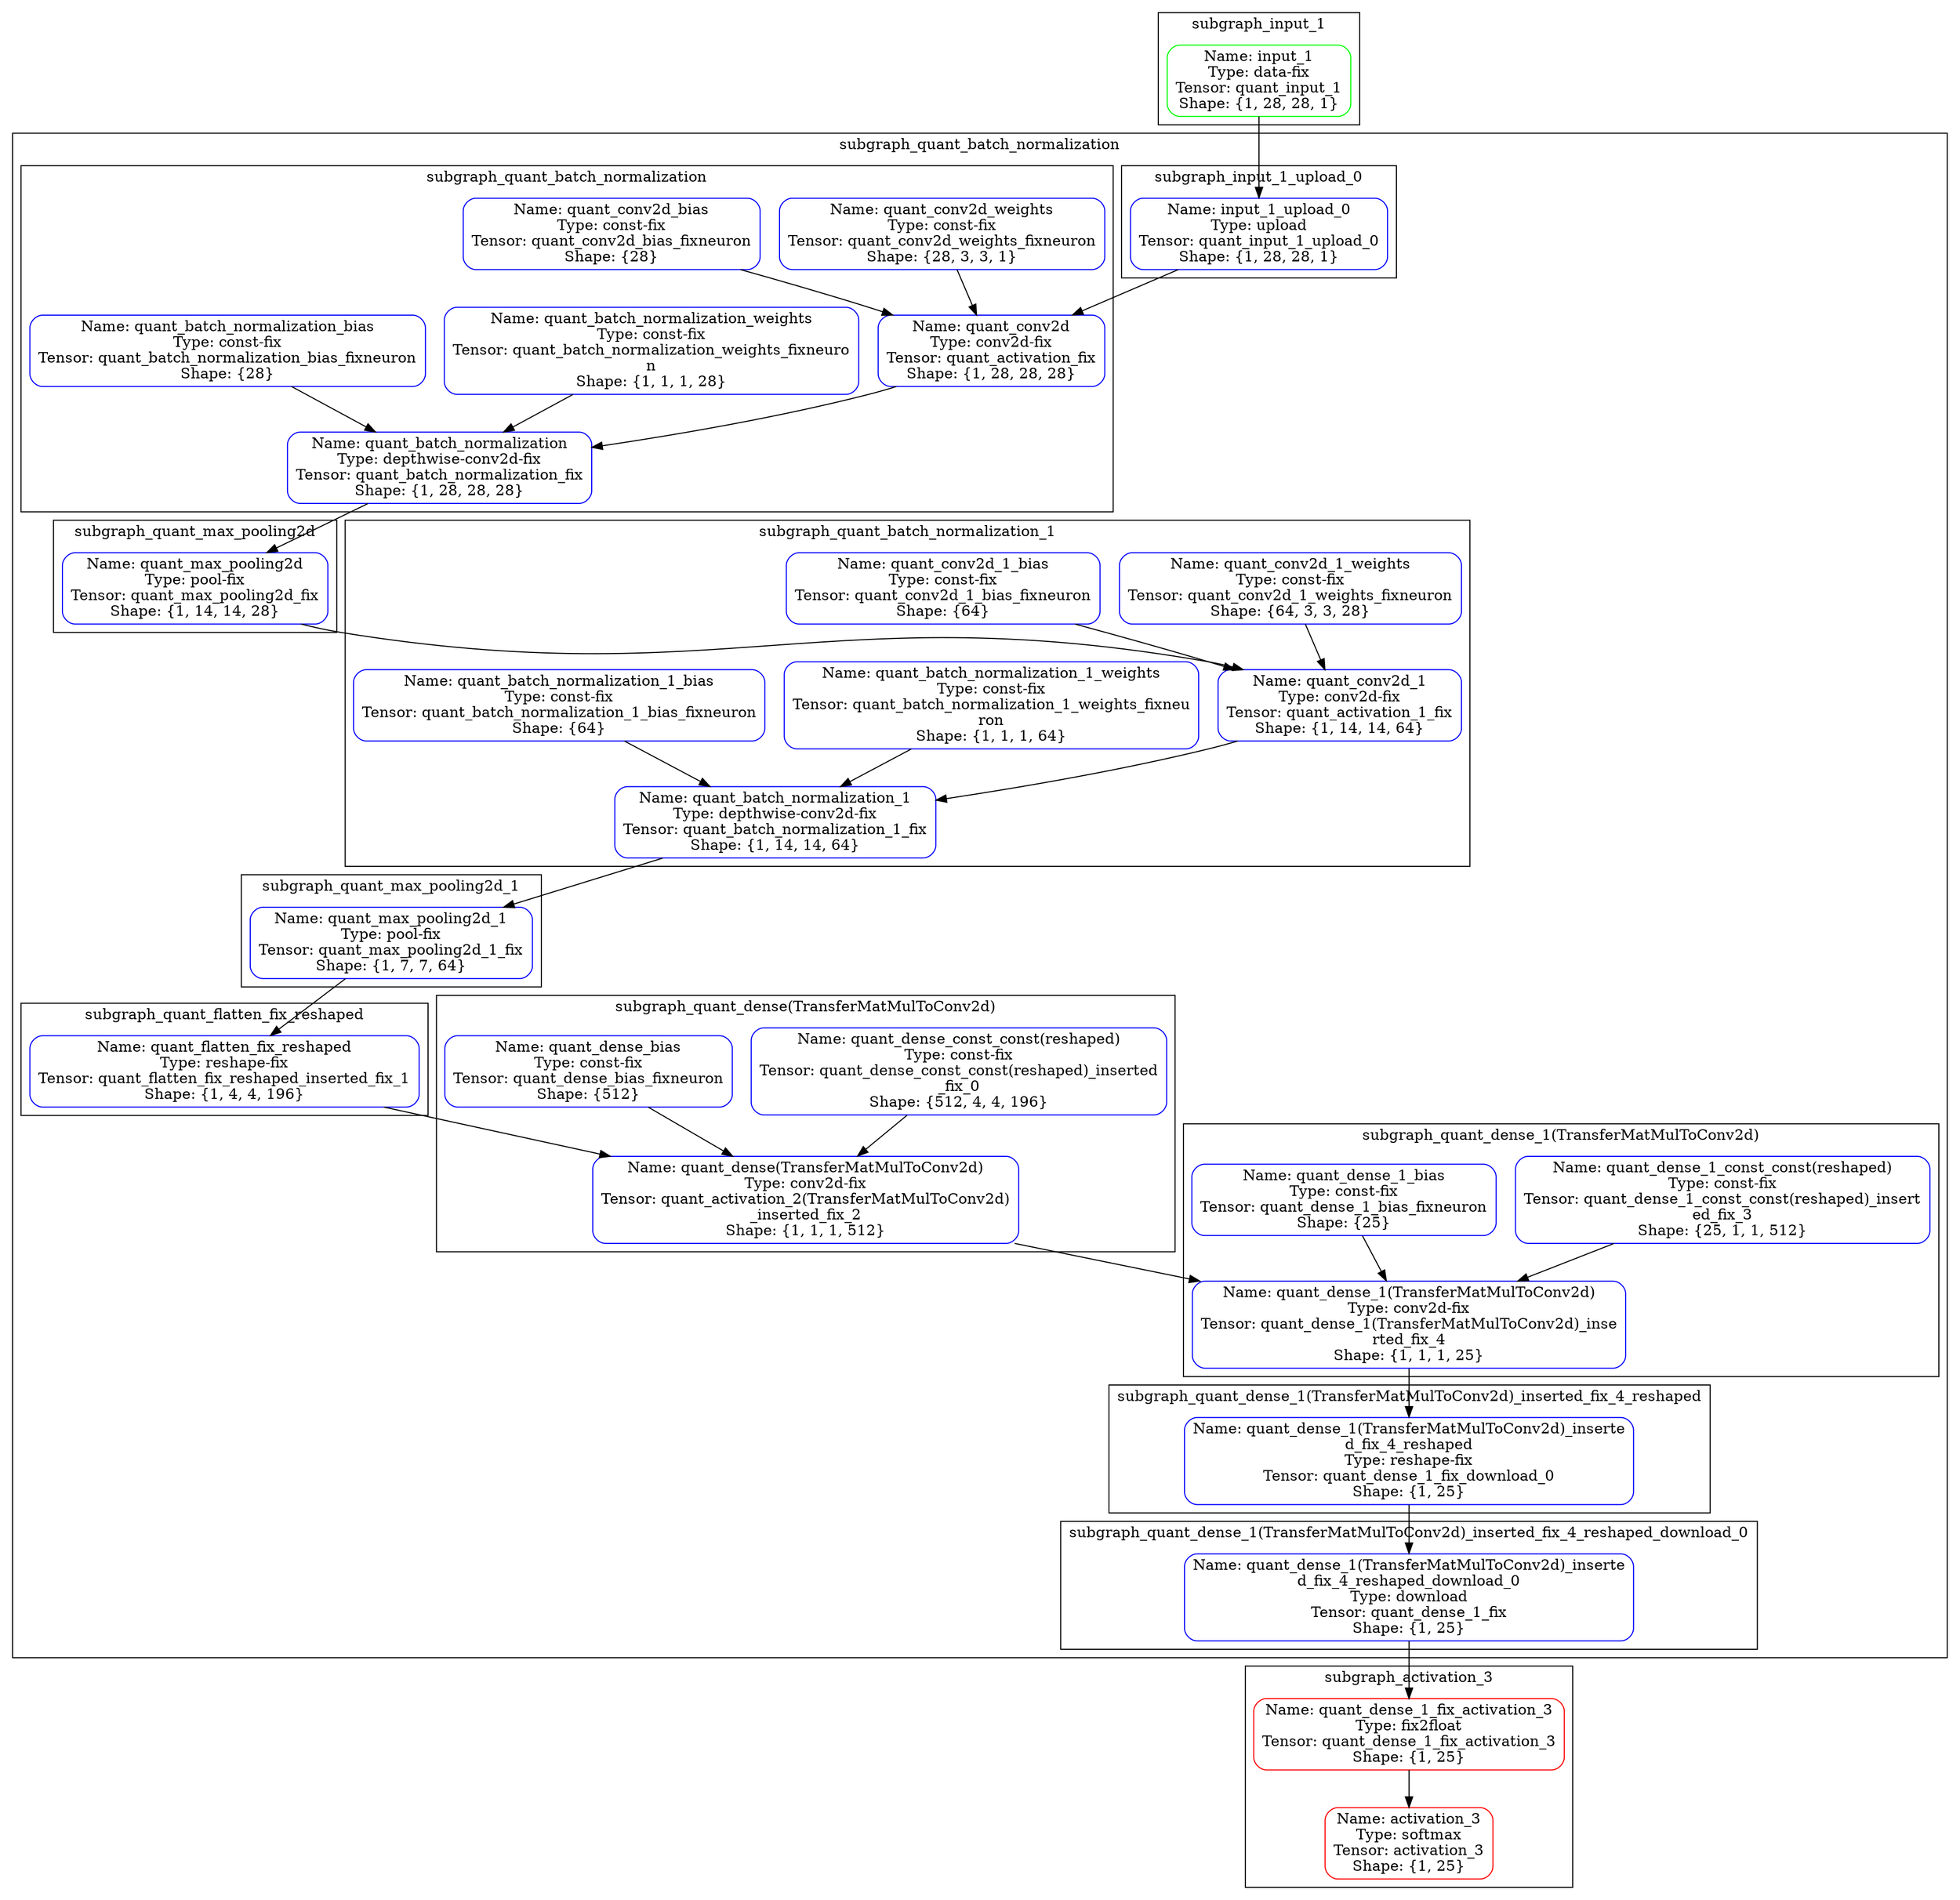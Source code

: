 digraph G0 {
node [
shape=box, style=rounded];
subgraph clustersubgraph0 {
graph [
label=subgraph_quant_batch_normalization];
node [
color=blue, shape=box, style=rounded, width=x];
subgraph clustersubgraph1 {
graph [
label="subgraph_quant_dense(TransferMatMulToConv2d)"];
node [
shape=box, style=rounded, width=x];
1[label="Name: quant_dense_const_const(reshaped)
Type: const-fix
Tensor: quant_dense_const_const(reshaped)_inserted
_fix_0
Shape: {512, 4, 4, 196}"];
10[label="Name: quant_dense_bias
Type: const-fix
Tensor: quant_dense_bias_fixneuron
Shape: {512}"];
22[label="Name: quant_dense(TransferMatMulToConv2d)
Type: conv2d-fix
Tensor: quant_activation_2(TransferMatMulToConv2d)
_inserted_fix_2
Shape: {1, 1, 1, 512}"];
1 -> 22;
10 -> 22;
}
subgraph clustersubgraph2 {
graph [
label="subgraph_quant_dense_1(TransferMatMulToConv2d)"];
node [
shape=box, style=rounded, width=x];
0[label="Name: quant_dense_1_const_const(reshaped)
Type: const-fix
Tensor: quant_dense_1_const_const(reshaped)_insert
ed_fix_3
Shape: {25, 1, 1, 512}"];
11[label="Name: quant_dense_1_bias
Type: const-fix
Tensor: quant_dense_1_bias_fixneuron
Shape: {25}"];
23[label="Name: quant_dense_1(TransferMatMulToConv2d)
Type: conv2d-fix
Tensor: quant_dense_1(TransferMatMulToConv2d)_inse
rted_fix_4
Shape: {1, 1, 1, 25}"];
0 -> 23;
11 -> 23;
}
subgraph clustersubgraph3 {
graph [
label=subgraph_quant_batch_normalization_1];
node [
shape=box, style=rounded, width=x];
6[label="Name: quant_conv2d_1_weights
Type: const-fix
Tensor: quant_conv2d_1_weights_fixneuron
Shape: {64, 3, 3, 28}"];
7[label="Name: quant_conv2d_1_bias
Type: const-fix
Tensor: quant_conv2d_1_bias_fixneuron
Shape: {64}"];
8[label="Name: quant_batch_normalization_1_weights
Type: const-fix
Tensor: quant_batch_normalization_1_weights_fixneu
ron
Shape: {1, 1, 1, 64}"];
9[label="Name: quant_batch_normalization_1_bias
Type: const-fix
Tensor: quant_batch_normalization_1_bias_fixneuron
Shape: {64}"];
18[label="Name: quant_conv2d_1
Type: conv2d-fix
Tensor: quant_activation_1_fix
Shape: {1, 14, 14, 64}"];
19[label="Name: quant_batch_normalization_1
Type: depthwise-conv2d-fix
Tensor: quant_batch_normalization_1_fix
Shape: {1, 14, 14, 64}"];
6 -> 18;
7 -> 18;
8 -> 19;
9 -> 19;
18 -> 19;
}
subgraph clustersubgraph4 {
graph [
label=subgraph_input_1_upload_0];
node [
shape=box, style=rounded, width=x];
13[label="Name: input_1_upload_0
Type: upload
Tensor: quant_input_1_upload_0
Shape: {1, 28, 28, 1}"];
}
subgraph clustersubgraph5 {
graph [
label=subgraph_quant_max_pooling2d];
node [
shape=box, style=rounded, width=x];
14[label="Name: quant_max_pooling2d
Type: pool-fix
Tensor: quant_max_pooling2d_fix
Shape: {1, 14, 14, 28}"];
}
subgraph clustersubgraph6 {
graph [
label=subgraph_quant_batch_normalization];
node [
shape=box, style=rounded, width=x];
2[label="Name: quant_conv2d_weights
Type: const-fix
Tensor: quant_conv2d_weights_fixneuron
Shape: {28, 3, 3, 1}"];
3[label="Name: quant_conv2d_bias
Type: const-fix
Tensor: quant_conv2d_bias_fixneuron
Shape: {28}"];
4[label="Name: quant_batch_normalization_weights
Type: const-fix
Tensor: quant_batch_normalization_weights_fixneuro
n
Shape: {1, 1, 1, 28}"];
5[label="Name: quant_batch_normalization_bias
Type: const-fix
Tensor: quant_batch_normalization_bias_fixneuron
Shape: {28}"];
15[label="Name: quant_conv2d
Type: conv2d-fix
Tensor: quant_activation_fix
Shape: {1, 28, 28, 28}"];
16[label="Name: quant_batch_normalization
Type: depthwise-conv2d-fix
Tensor: quant_batch_normalization_fix
Shape: {1, 28, 28, 28}"];
2 -> 15;
3 -> 15;
4 -> 16;
5 -> 16;
15 -> 16;
}
subgraph clustersubgraph7 {
graph [
label=subgraph_quant_max_pooling2d_1];
node [
shape=box, style=rounded, width=x];
17[label="Name: quant_max_pooling2d_1
Type: pool-fix
Tensor: quant_max_pooling2d_1_fix
Shape: {1, 7, 7, 64}"];
}
subgraph clustersubgraph8 {
graph [
label=subgraph_quant_flatten_fix_reshaped];
node [
shape=box, style=rounded, width=x];
20[label="Name: quant_flatten_fix_reshaped
Type: reshape-fix
Tensor: quant_flatten_fix_reshaped_inserted_fix_1
Shape: {1, 4, 4, 196}"];
}
subgraph clustersubgraph9 {
graph [
label="subgraph_quant_dense_1(TransferMatMulToConv2d)_inserted_fix_4_reshaped"];
node [
shape=box, style=rounded, width=x];
21[label="Name: quant_dense_1(TransferMatMulToConv2d)_inserte
d_fix_4_reshaped
Type: reshape-fix
Tensor: quant_dense_1_fix_download_0
Shape: {1, 25}"];
}
subgraph clustersubgraph10 {
graph [
label="subgraph_quant_dense_1(TransferMatMulToConv2d)_inserted_fix_4_reshaped_download_0"];
node [
shape=box, style=rounded, width=x];
24[label="Name: quant_dense_1(TransferMatMulToConv2d)_inserte
d_fix_4_reshaped_download_0
Type: download
Tensor: quant_dense_1_fix
Shape: {1, 25}"];
}
13 -> 15;
14 -> 18;
16 -> 14;
17 -> 20;
19 -> 17;
20 -> 22;
21 -> 24;
22 -> 23;
23 -> 21;
}
subgraph clustersubgraph11 {
graph [
label=subgraph_input_1];
node [
color=green, shape=box, style=rounded, width=x];
12[label="Name: input_1
Type: data-fix
Tensor: quant_input_1
Shape: {1, 28, 28, 1}"];
}
subgraph clustersubgraph12 {
graph [
label=subgraph_activation_3];
node [
color=red, shape=box, style=rounded, width=x];
25[label="Name: quant_dense_1_fix_activation_3
Type: fix2float
Tensor: quant_dense_1_fix_activation_3
Shape: {1, 25}"];
26[label="Name: activation_3
Type: softmax
Tensor: activation_3
Shape: {1, 25}"];
25 -> 26;
}
12 -> 13;
24 -> 25;
}
